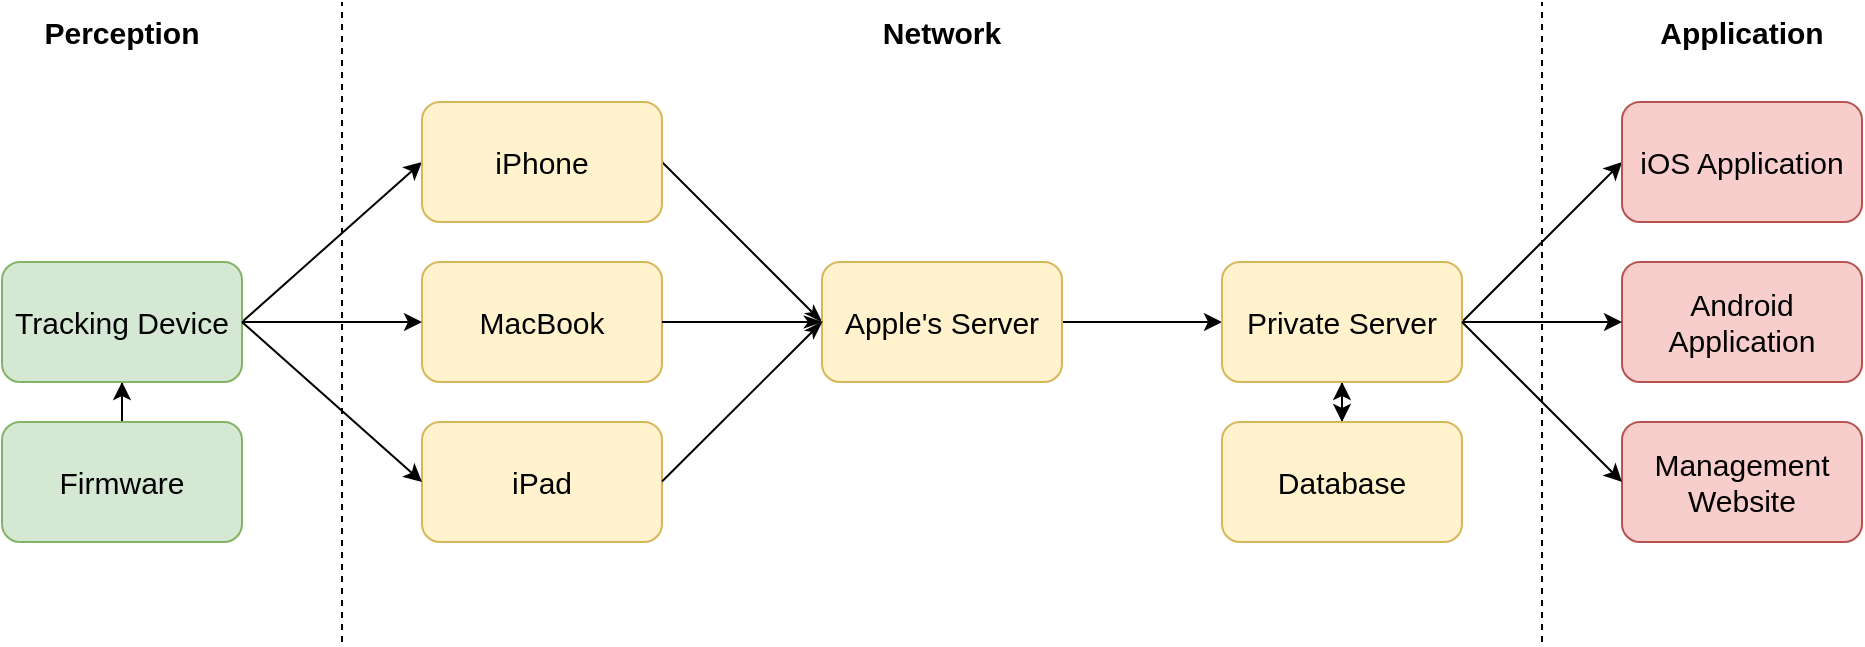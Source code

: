 <mxfile version="25.0.3">
  <diagram name="Page-1" id="nqh0FGsFFFs43toVcBv-">
    <mxGraphModel dx="1247" dy="620" grid="1" gridSize="10" guides="1" tooltips="1" connect="1" arrows="1" fold="1" page="1" pageScale="1" pageWidth="850" pageHeight="1100" math="0" shadow="0">
      <root>
        <mxCell id="0" />
        <mxCell id="1" parent="0" />
        <mxCell id="0Yl4MtEkc3vjJpfoT6oy-11" style="rounded=0;orthogonalLoop=1;jettySize=auto;html=1;entryX=0;entryY=0.5;entryDx=0;entryDy=0;exitX=1;exitY=0.5;exitDx=0;exitDy=0;fontSize=15;" edge="1" parent="1" source="0Yl4MtEkc3vjJpfoT6oy-1" target="0Yl4MtEkc3vjJpfoT6oy-2">
          <mxGeometry relative="1" as="geometry" />
        </mxCell>
        <mxCell id="0Yl4MtEkc3vjJpfoT6oy-28" value="" style="edgeStyle=orthogonalEdgeStyle;rounded=0;orthogonalLoop=1;jettySize=auto;html=1;startArrow=classic;startFill=1;endArrow=none;endFill=0;" edge="1" parent="1" source="0Yl4MtEkc3vjJpfoT6oy-1" target="0Yl4MtEkc3vjJpfoT6oy-27">
          <mxGeometry relative="1" as="geometry" />
        </mxCell>
        <mxCell id="0Yl4MtEkc3vjJpfoT6oy-1" value="Tracking Device" style="rounded=1;whiteSpace=wrap;html=1;fillColor=#d5e8d4;strokeColor=#82b366;fontSize=15;" vertex="1" parent="1">
          <mxGeometry x="110" y="360" width="120" height="60" as="geometry" />
        </mxCell>
        <mxCell id="0Yl4MtEkc3vjJpfoT6oy-14" style="rounded=0;orthogonalLoop=1;jettySize=auto;html=1;entryX=0;entryY=0.5;entryDx=0;entryDy=0;exitX=1;exitY=0.5;exitDx=0;exitDy=0;endArrow=classicThin;endFill=1;fontSize=15;" edge="1" parent="1" source="0Yl4MtEkc3vjJpfoT6oy-2" target="0Yl4MtEkc3vjJpfoT6oy-5">
          <mxGeometry relative="1" as="geometry" />
        </mxCell>
        <mxCell id="0Yl4MtEkc3vjJpfoT6oy-2" value="iPhone" style="rounded=1;whiteSpace=wrap;html=1;fillColor=#fff2cc;strokeColor=#d6b656;fontSize=15;" vertex="1" parent="1">
          <mxGeometry x="320" y="280" width="120" height="60" as="geometry" />
        </mxCell>
        <mxCell id="0Yl4MtEkc3vjJpfoT6oy-3" value="MacBook" style="rounded=1;whiteSpace=wrap;html=1;fillColor=#fff2cc;strokeColor=#d6b656;fontSize=15;" vertex="1" parent="1">
          <mxGeometry x="320" y="360" width="120" height="60" as="geometry" />
        </mxCell>
        <mxCell id="0Yl4MtEkc3vjJpfoT6oy-4" value="iPad" style="rounded=1;whiteSpace=wrap;html=1;fillColor=#fff2cc;strokeColor=#d6b656;fontSize=15;" vertex="1" parent="1">
          <mxGeometry x="320" y="440" width="120" height="60" as="geometry" />
        </mxCell>
        <mxCell id="0Yl4MtEkc3vjJpfoT6oy-17" value="" style="edgeStyle=orthogonalEdgeStyle;rounded=0;orthogonalLoop=1;jettySize=auto;html=1;fontSize=15;" edge="1" parent="1" source="0Yl4MtEkc3vjJpfoT6oy-5" target="0Yl4MtEkc3vjJpfoT6oy-6">
          <mxGeometry relative="1" as="geometry" />
        </mxCell>
        <mxCell id="0Yl4MtEkc3vjJpfoT6oy-5" value="Apple&#39;s Server" style="rounded=1;whiteSpace=wrap;html=1;fillColor=#fff2cc;strokeColor=#d6b656;fontSize=15;" vertex="1" parent="1">
          <mxGeometry x="520" y="360" width="120" height="60" as="geometry" />
        </mxCell>
        <mxCell id="0Yl4MtEkc3vjJpfoT6oy-18" value="" style="edgeStyle=orthogonalEdgeStyle;rounded=0;orthogonalLoop=1;jettySize=auto;html=1;startArrow=classic;startFill=1;fontSize=15;" edge="1" parent="1" source="0Yl4MtEkc3vjJpfoT6oy-6" target="0Yl4MtEkc3vjJpfoT6oy-7">
          <mxGeometry relative="1" as="geometry" />
        </mxCell>
        <mxCell id="0Yl4MtEkc3vjJpfoT6oy-19" style="rounded=0;orthogonalLoop=1;jettySize=auto;html=1;entryX=0;entryY=0.5;entryDx=0;entryDy=0;exitX=1;exitY=0.5;exitDx=0;exitDy=0;fontSize=15;" edge="1" parent="1" source="0Yl4MtEkc3vjJpfoT6oy-6" target="0Yl4MtEkc3vjJpfoT6oy-8">
          <mxGeometry relative="1" as="geometry" />
        </mxCell>
        <mxCell id="0Yl4MtEkc3vjJpfoT6oy-6" value="Private Server" style="rounded=1;whiteSpace=wrap;html=1;fillColor=#fff2cc;strokeColor=#d6b656;fontSize=15;" vertex="1" parent="1">
          <mxGeometry x="720" y="360" width="120" height="60" as="geometry" />
        </mxCell>
        <mxCell id="0Yl4MtEkc3vjJpfoT6oy-7" value="Database" style="rounded=1;whiteSpace=wrap;html=1;fillColor=#fff2cc;strokeColor=#d6b656;fontSize=15;" vertex="1" parent="1">
          <mxGeometry x="720" y="440" width="120" height="60" as="geometry" />
        </mxCell>
        <mxCell id="0Yl4MtEkc3vjJpfoT6oy-8" value="iOS Application" style="rounded=1;whiteSpace=wrap;html=1;fillColor=#f8cecc;strokeColor=#b85450;fontSize=15;" vertex="1" parent="1">
          <mxGeometry x="920" y="280" width="120" height="60" as="geometry" />
        </mxCell>
        <mxCell id="0Yl4MtEkc3vjJpfoT6oy-9" value="Android Application" style="rounded=1;whiteSpace=wrap;html=1;fillColor=#f8cecc;strokeColor=#b85450;fontSize=15;" vertex="1" parent="1">
          <mxGeometry x="920" y="360" width="120" height="60" as="geometry" />
        </mxCell>
        <mxCell id="0Yl4MtEkc3vjJpfoT6oy-10" value="Management&lt;div&gt;Website&lt;/div&gt;" style="rounded=1;whiteSpace=wrap;html=1;fillColor=#f8cecc;strokeColor=#b85450;fontSize=15;" vertex="1" parent="1">
          <mxGeometry x="920" y="440" width="120" height="60" as="geometry" />
        </mxCell>
        <mxCell id="0Yl4MtEkc3vjJpfoT6oy-12" style="rounded=0;orthogonalLoop=1;jettySize=auto;html=1;entryX=0;entryY=0.5;entryDx=0;entryDy=0;exitX=1;exitY=0.5;exitDx=0;exitDy=0;fontSize=15;" edge="1" parent="1" source="0Yl4MtEkc3vjJpfoT6oy-1" target="0Yl4MtEkc3vjJpfoT6oy-3">
          <mxGeometry relative="1" as="geometry">
            <mxPoint x="240" y="400" as="sourcePoint" />
            <mxPoint x="330" y="320" as="targetPoint" />
          </mxGeometry>
        </mxCell>
        <mxCell id="0Yl4MtEkc3vjJpfoT6oy-13" style="rounded=0;orthogonalLoop=1;jettySize=auto;html=1;entryX=0;entryY=0.5;entryDx=0;entryDy=0;fontSize=15;" edge="1" parent="1" target="0Yl4MtEkc3vjJpfoT6oy-4">
          <mxGeometry relative="1" as="geometry">
            <mxPoint x="230" y="390" as="sourcePoint" />
            <mxPoint x="330" y="400" as="targetPoint" />
          </mxGeometry>
        </mxCell>
        <mxCell id="0Yl4MtEkc3vjJpfoT6oy-15" style="rounded=0;orthogonalLoop=1;jettySize=auto;html=1;entryX=0;entryY=0.5;entryDx=0;entryDy=0;exitX=1;exitY=0.5;exitDx=0;exitDy=0;endArrow=classicThin;endFill=1;fontSize=15;" edge="1" parent="1" target="0Yl4MtEkc3vjJpfoT6oy-5">
          <mxGeometry relative="1" as="geometry">
            <mxPoint x="440" y="390" as="sourcePoint" />
            <mxPoint x="520" y="470" as="targetPoint" />
          </mxGeometry>
        </mxCell>
        <mxCell id="0Yl4MtEkc3vjJpfoT6oy-16" style="rounded=0;orthogonalLoop=1;jettySize=auto;html=1;entryX=0;entryY=0.5;entryDx=0;entryDy=0;exitX=1;exitY=0.5;exitDx=0;exitDy=0;endArrow=classicThin;endFill=1;fontSize=15;" edge="1" parent="1" target="0Yl4MtEkc3vjJpfoT6oy-5">
          <mxGeometry relative="1" as="geometry">
            <mxPoint x="440" y="469.76" as="sourcePoint" />
            <mxPoint x="520" y="469.76" as="targetPoint" />
          </mxGeometry>
        </mxCell>
        <mxCell id="0Yl4MtEkc3vjJpfoT6oy-20" style="rounded=0;orthogonalLoop=1;jettySize=auto;html=1;entryX=0;entryY=0.5;entryDx=0;entryDy=0;exitX=1;exitY=0.5;exitDx=0;exitDy=0;fontSize=15;" edge="1" parent="1" source="0Yl4MtEkc3vjJpfoT6oy-6" target="0Yl4MtEkc3vjJpfoT6oy-9">
          <mxGeometry relative="1" as="geometry">
            <mxPoint x="850" y="400" as="sourcePoint" />
            <mxPoint x="930" y="320" as="targetPoint" />
          </mxGeometry>
        </mxCell>
        <mxCell id="0Yl4MtEkc3vjJpfoT6oy-21" style="rounded=0;orthogonalLoop=1;jettySize=auto;html=1;entryX=0;entryY=0.5;entryDx=0;entryDy=0;exitX=1;exitY=0.5;exitDx=0;exitDy=0;fontSize=15;" edge="1" parent="1" source="0Yl4MtEkc3vjJpfoT6oy-6" target="0Yl4MtEkc3vjJpfoT6oy-10">
          <mxGeometry relative="1" as="geometry">
            <mxPoint x="850" y="400" as="sourcePoint" />
            <mxPoint x="930" y="400" as="targetPoint" />
          </mxGeometry>
        </mxCell>
        <mxCell id="0Yl4MtEkc3vjJpfoT6oy-22" value="" style="endArrow=none;dashed=1;html=1;rounded=0;" edge="1" parent="1">
          <mxGeometry width="50" height="50" relative="1" as="geometry">
            <mxPoint x="280" y="550" as="sourcePoint" />
            <mxPoint x="280" y="230" as="targetPoint" />
          </mxGeometry>
        </mxCell>
        <mxCell id="0Yl4MtEkc3vjJpfoT6oy-23" value="" style="endArrow=none;dashed=1;html=1;rounded=0;" edge="1" parent="1">
          <mxGeometry width="50" height="50" relative="1" as="geometry">
            <mxPoint x="880" y="550" as="sourcePoint" />
            <mxPoint x="880" y="230" as="targetPoint" />
          </mxGeometry>
        </mxCell>
        <mxCell id="0Yl4MtEkc3vjJpfoT6oy-24" value="Perception" style="text;html=1;align=center;verticalAlign=middle;whiteSpace=wrap;rounded=0;fontSize=15;fontStyle=1" vertex="1" parent="1">
          <mxGeometry x="115" y="230" width="110" height="30" as="geometry" />
        </mxCell>
        <mxCell id="0Yl4MtEkc3vjJpfoT6oy-25" value="Network" style="text;html=1;align=center;verticalAlign=middle;whiteSpace=wrap;rounded=0;fontSize=15;fontStyle=1" vertex="1" parent="1">
          <mxGeometry x="550" y="230" width="60" height="30" as="geometry" />
        </mxCell>
        <mxCell id="0Yl4MtEkc3vjJpfoT6oy-26" value="Application" style="text;html=1;align=center;verticalAlign=middle;whiteSpace=wrap;rounded=0;fontSize=15;fontStyle=1" vertex="1" parent="1">
          <mxGeometry x="935" y="230" width="90" height="30" as="geometry" />
        </mxCell>
        <mxCell id="0Yl4MtEkc3vjJpfoT6oy-27" value="Firmware" style="rounded=1;whiteSpace=wrap;html=1;fillColor=#d5e8d4;strokeColor=#82b366;fontSize=15;" vertex="1" parent="1">
          <mxGeometry x="110" y="440" width="120" height="60" as="geometry" />
        </mxCell>
      </root>
    </mxGraphModel>
  </diagram>
</mxfile>
